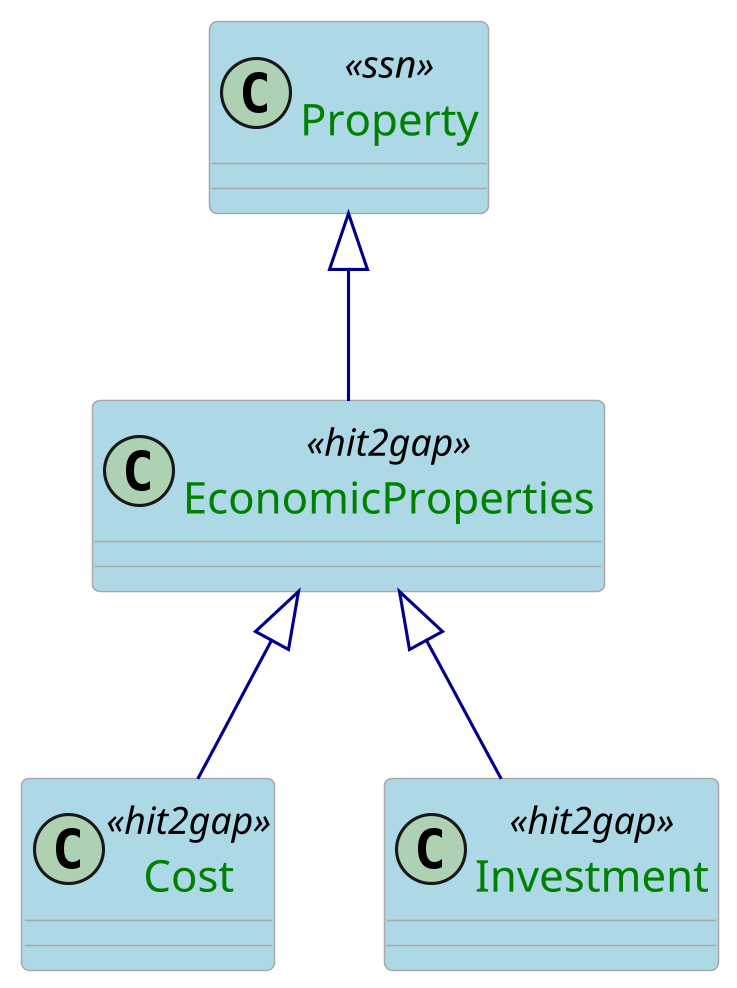 @startuml

skinparam class {
  ArrowColor DarkBlue
  ArrowFontColor DarkBlue
  BackgroundColor LightBlue
  BorderColor DarkGrey
}
skinparam dpi 300
skinparam stereotypeCBackgroundColor Wheat
skinparam classAttributeFontColor  Green

class Property <<ssn>>

class EconomicProperties <<hit2gap>>

class Cost <<hit2gap>>
class Investment <<hit2gap>>

Property <|-- EconomicProperties

EconomicProperties <|-- Cost
EconomicProperties <|-- Investment

@enduml